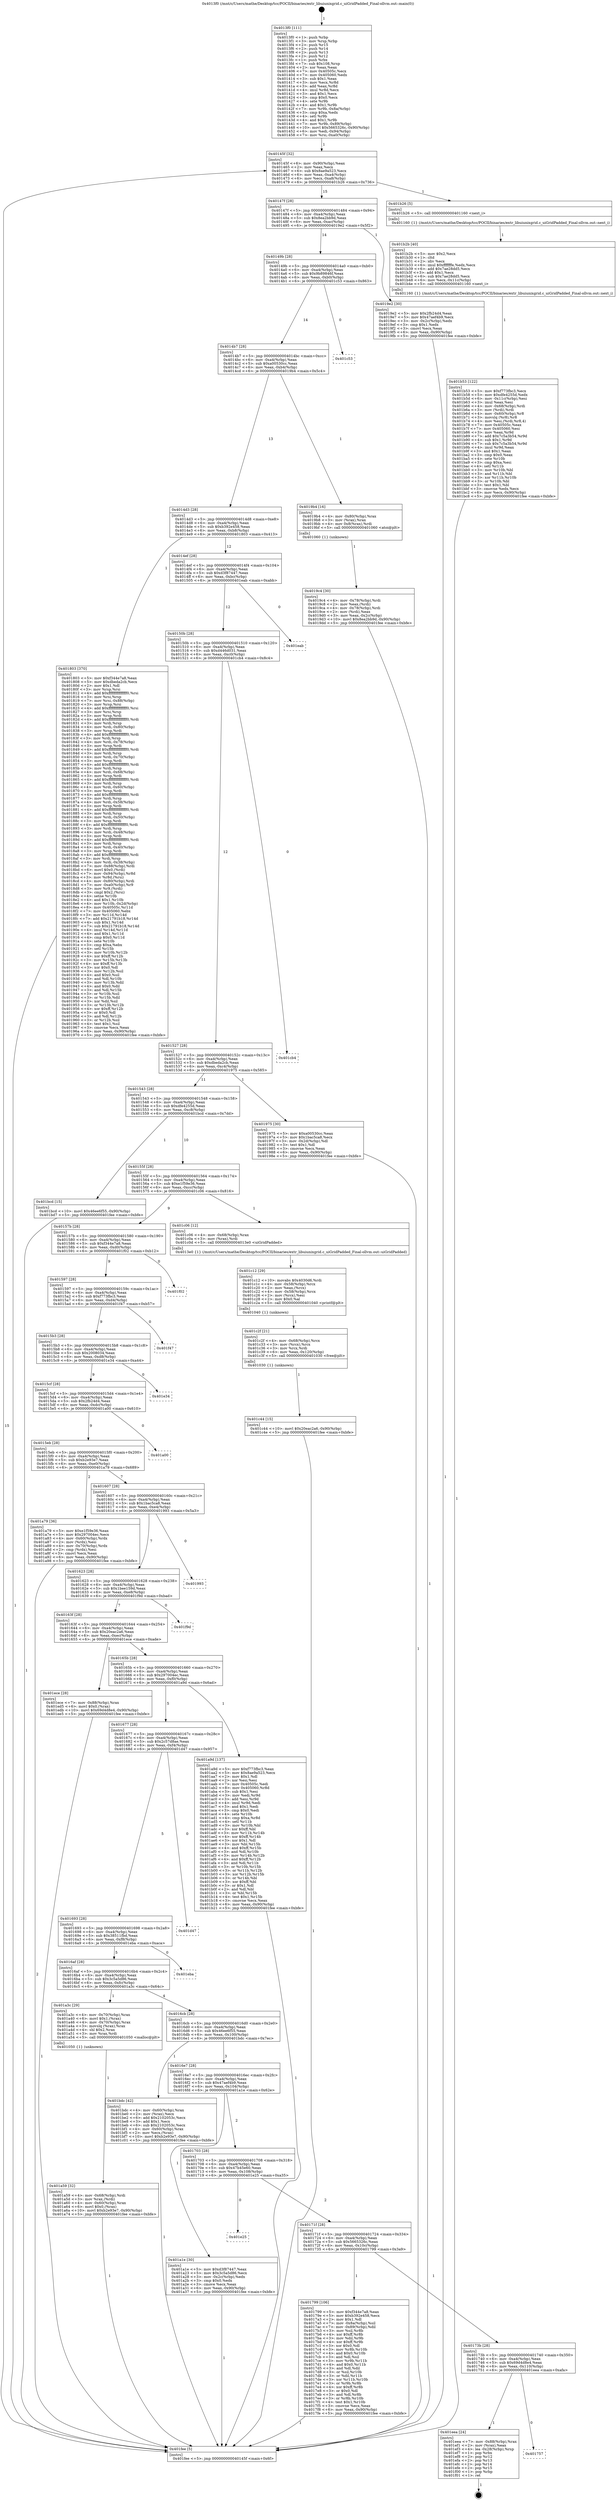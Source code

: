 digraph "0x4013f0" {
  label = "0x4013f0 (/mnt/c/Users/mathe/Desktop/tcc/POCII/binaries/extr_libuiunixgrid.c_uiGridPadded_Final-ollvm.out::main(0))"
  labelloc = "t"
  node[shape=record]

  Entry [label="",width=0.3,height=0.3,shape=circle,fillcolor=black,style=filled]
  "0x40145f" [label="{
     0x40145f [32]\l
     | [instrs]\l
     &nbsp;&nbsp;0x40145f \<+6\>: mov -0x90(%rbp),%eax\l
     &nbsp;&nbsp;0x401465 \<+2\>: mov %eax,%ecx\l
     &nbsp;&nbsp;0x401467 \<+6\>: sub $0x8ae9a523,%ecx\l
     &nbsp;&nbsp;0x40146d \<+6\>: mov %eax,-0xa4(%rbp)\l
     &nbsp;&nbsp;0x401473 \<+6\>: mov %ecx,-0xa8(%rbp)\l
     &nbsp;&nbsp;0x401479 \<+6\>: je 0000000000401b26 \<main+0x736\>\l
  }"]
  "0x401b26" [label="{
     0x401b26 [5]\l
     | [instrs]\l
     &nbsp;&nbsp;0x401b26 \<+5\>: call 0000000000401160 \<next_i\>\l
     | [calls]\l
     &nbsp;&nbsp;0x401160 \{1\} (/mnt/c/Users/mathe/Desktop/tcc/POCII/binaries/extr_libuiunixgrid.c_uiGridPadded_Final-ollvm.out::next_i)\l
  }"]
  "0x40147f" [label="{
     0x40147f [28]\l
     | [instrs]\l
     &nbsp;&nbsp;0x40147f \<+5\>: jmp 0000000000401484 \<main+0x94\>\l
     &nbsp;&nbsp;0x401484 \<+6\>: mov -0xa4(%rbp),%eax\l
     &nbsp;&nbsp;0x40148a \<+5\>: sub $0x8ea2bb9d,%eax\l
     &nbsp;&nbsp;0x40148f \<+6\>: mov %eax,-0xac(%rbp)\l
     &nbsp;&nbsp;0x401495 \<+6\>: je 00000000004019e2 \<main+0x5f2\>\l
  }"]
  Exit [label="",width=0.3,height=0.3,shape=circle,fillcolor=black,style=filled,peripheries=2]
  "0x4019e2" [label="{
     0x4019e2 [30]\l
     | [instrs]\l
     &nbsp;&nbsp;0x4019e2 \<+5\>: mov $0x2fb24d4,%eax\l
     &nbsp;&nbsp;0x4019e7 \<+5\>: mov $0x47aef4b9,%ecx\l
     &nbsp;&nbsp;0x4019ec \<+3\>: mov -0x2c(%rbp),%edx\l
     &nbsp;&nbsp;0x4019ef \<+3\>: cmp $0x1,%edx\l
     &nbsp;&nbsp;0x4019f2 \<+3\>: cmovl %ecx,%eax\l
     &nbsp;&nbsp;0x4019f5 \<+6\>: mov %eax,-0x90(%rbp)\l
     &nbsp;&nbsp;0x4019fb \<+5\>: jmp 0000000000401fee \<main+0xbfe\>\l
  }"]
  "0x40149b" [label="{
     0x40149b [28]\l
     | [instrs]\l
     &nbsp;&nbsp;0x40149b \<+5\>: jmp 00000000004014a0 \<main+0xb0\>\l
     &nbsp;&nbsp;0x4014a0 \<+6\>: mov -0xa4(%rbp),%eax\l
     &nbsp;&nbsp;0x4014a6 \<+5\>: sub $0x9b89846f,%eax\l
     &nbsp;&nbsp;0x4014ab \<+6\>: mov %eax,-0xb0(%rbp)\l
     &nbsp;&nbsp;0x4014b1 \<+6\>: je 0000000000401c53 \<main+0x863\>\l
  }"]
  "0x401757" [label="{
     0x401757\l
  }", style=dashed]
  "0x401c53" [label="{
     0x401c53\l
  }", style=dashed]
  "0x4014b7" [label="{
     0x4014b7 [28]\l
     | [instrs]\l
     &nbsp;&nbsp;0x4014b7 \<+5\>: jmp 00000000004014bc \<main+0xcc\>\l
     &nbsp;&nbsp;0x4014bc \<+6\>: mov -0xa4(%rbp),%eax\l
     &nbsp;&nbsp;0x4014c2 \<+5\>: sub $0xa00530cc,%eax\l
     &nbsp;&nbsp;0x4014c7 \<+6\>: mov %eax,-0xb4(%rbp)\l
     &nbsp;&nbsp;0x4014cd \<+6\>: je 00000000004019b4 \<main+0x5c4\>\l
  }"]
  "0x401eea" [label="{
     0x401eea [24]\l
     | [instrs]\l
     &nbsp;&nbsp;0x401eea \<+7\>: mov -0x88(%rbp),%rax\l
     &nbsp;&nbsp;0x401ef1 \<+2\>: mov (%rax),%eax\l
     &nbsp;&nbsp;0x401ef3 \<+4\>: lea -0x28(%rbp),%rsp\l
     &nbsp;&nbsp;0x401ef7 \<+1\>: pop %rbx\l
     &nbsp;&nbsp;0x401ef8 \<+2\>: pop %r12\l
     &nbsp;&nbsp;0x401efa \<+2\>: pop %r13\l
     &nbsp;&nbsp;0x401efc \<+2\>: pop %r14\l
     &nbsp;&nbsp;0x401efe \<+2\>: pop %r15\l
     &nbsp;&nbsp;0x401f00 \<+1\>: pop %rbp\l
     &nbsp;&nbsp;0x401f01 \<+1\>: ret\l
  }"]
  "0x4019b4" [label="{
     0x4019b4 [16]\l
     | [instrs]\l
     &nbsp;&nbsp;0x4019b4 \<+4\>: mov -0x80(%rbp),%rax\l
     &nbsp;&nbsp;0x4019b8 \<+3\>: mov (%rax),%rax\l
     &nbsp;&nbsp;0x4019bb \<+4\>: mov 0x8(%rax),%rdi\l
     &nbsp;&nbsp;0x4019bf \<+5\>: call 0000000000401060 \<atoi@plt\>\l
     | [calls]\l
     &nbsp;&nbsp;0x401060 \{1\} (unknown)\l
  }"]
  "0x4014d3" [label="{
     0x4014d3 [28]\l
     | [instrs]\l
     &nbsp;&nbsp;0x4014d3 \<+5\>: jmp 00000000004014d8 \<main+0xe8\>\l
     &nbsp;&nbsp;0x4014d8 \<+6\>: mov -0xa4(%rbp),%eax\l
     &nbsp;&nbsp;0x4014de \<+5\>: sub $0xb392e458,%eax\l
     &nbsp;&nbsp;0x4014e3 \<+6\>: mov %eax,-0xb8(%rbp)\l
     &nbsp;&nbsp;0x4014e9 \<+6\>: je 0000000000401803 \<main+0x413\>\l
  }"]
  "0x401c44" [label="{
     0x401c44 [15]\l
     | [instrs]\l
     &nbsp;&nbsp;0x401c44 \<+10\>: movl $0x20eac2a6,-0x90(%rbp)\l
     &nbsp;&nbsp;0x401c4e \<+5\>: jmp 0000000000401fee \<main+0xbfe\>\l
  }"]
  "0x401803" [label="{
     0x401803 [370]\l
     | [instrs]\l
     &nbsp;&nbsp;0x401803 \<+5\>: mov $0xf344e7a8,%eax\l
     &nbsp;&nbsp;0x401808 \<+5\>: mov $0xdbeda2cb,%ecx\l
     &nbsp;&nbsp;0x40180d \<+2\>: mov $0x1,%dl\l
     &nbsp;&nbsp;0x40180f \<+3\>: mov %rsp,%rsi\l
     &nbsp;&nbsp;0x401812 \<+4\>: add $0xfffffffffffffff0,%rsi\l
     &nbsp;&nbsp;0x401816 \<+3\>: mov %rsi,%rsp\l
     &nbsp;&nbsp;0x401819 \<+7\>: mov %rsi,-0x88(%rbp)\l
     &nbsp;&nbsp;0x401820 \<+3\>: mov %rsp,%rsi\l
     &nbsp;&nbsp;0x401823 \<+4\>: add $0xfffffffffffffff0,%rsi\l
     &nbsp;&nbsp;0x401827 \<+3\>: mov %rsi,%rsp\l
     &nbsp;&nbsp;0x40182a \<+3\>: mov %rsp,%rdi\l
     &nbsp;&nbsp;0x40182d \<+4\>: add $0xfffffffffffffff0,%rdi\l
     &nbsp;&nbsp;0x401831 \<+3\>: mov %rdi,%rsp\l
     &nbsp;&nbsp;0x401834 \<+4\>: mov %rdi,-0x80(%rbp)\l
     &nbsp;&nbsp;0x401838 \<+3\>: mov %rsp,%rdi\l
     &nbsp;&nbsp;0x40183b \<+4\>: add $0xfffffffffffffff0,%rdi\l
     &nbsp;&nbsp;0x40183f \<+3\>: mov %rdi,%rsp\l
     &nbsp;&nbsp;0x401842 \<+4\>: mov %rdi,-0x78(%rbp)\l
     &nbsp;&nbsp;0x401846 \<+3\>: mov %rsp,%rdi\l
     &nbsp;&nbsp;0x401849 \<+4\>: add $0xfffffffffffffff0,%rdi\l
     &nbsp;&nbsp;0x40184d \<+3\>: mov %rdi,%rsp\l
     &nbsp;&nbsp;0x401850 \<+4\>: mov %rdi,-0x70(%rbp)\l
     &nbsp;&nbsp;0x401854 \<+3\>: mov %rsp,%rdi\l
     &nbsp;&nbsp;0x401857 \<+4\>: add $0xfffffffffffffff0,%rdi\l
     &nbsp;&nbsp;0x40185b \<+3\>: mov %rdi,%rsp\l
     &nbsp;&nbsp;0x40185e \<+4\>: mov %rdi,-0x68(%rbp)\l
     &nbsp;&nbsp;0x401862 \<+3\>: mov %rsp,%rdi\l
     &nbsp;&nbsp;0x401865 \<+4\>: add $0xfffffffffffffff0,%rdi\l
     &nbsp;&nbsp;0x401869 \<+3\>: mov %rdi,%rsp\l
     &nbsp;&nbsp;0x40186c \<+4\>: mov %rdi,-0x60(%rbp)\l
     &nbsp;&nbsp;0x401870 \<+3\>: mov %rsp,%rdi\l
     &nbsp;&nbsp;0x401873 \<+4\>: add $0xfffffffffffffff0,%rdi\l
     &nbsp;&nbsp;0x401877 \<+3\>: mov %rdi,%rsp\l
     &nbsp;&nbsp;0x40187a \<+4\>: mov %rdi,-0x58(%rbp)\l
     &nbsp;&nbsp;0x40187e \<+3\>: mov %rsp,%rdi\l
     &nbsp;&nbsp;0x401881 \<+4\>: add $0xfffffffffffffff0,%rdi\l
     &nbsp;&nbsp;0x401885 \<+3\>: mov %rdi,%rsp\l
     &nbsp;&nbsp;0x401888 \<+4\>: mov %rdi,-0x50(%rbp)\l
     &nbsp;&nbsp;0x40188c \<+3\>: mov %rsp,%rdi\l
     &nbsp;&nbsp;0x40188f \<+4\>: add $0xfffffffffffffff0,%rdi\l
     &nbsp;&nbsp;0x401893 \<+3\>: mov %rdi,%rsp\l
     &nbsp;&nbsp;0x401896 \<+4\>: mov %rdi,-0x48(%rbp)\l
     &nbsp;&nbsp;0x40189a \<+3\>: mov %rsp,%rdi\l
     &nbsp;&nbsp;0x40189d \<+4\>: add $0xfffffffffffffff0,%rdi\l
     &nbsp;&nbsp;0x4018a1 \<+3\>: mov %rdi,%rsp\l
     &nbsp;&nbsp;0x4018a4 \<+4\>: mov %rdi,-0x40(%rbp)\l
     &nbsp;&nbsp;0x4018a8 \<+3\>: mov %rsp,%rdi\l
     &nbsp;&nbsp;0x4018ab \<+4\>: add $0xfffffffffffffff0,%rdi\l
     &nbsp;&nbsp;0x4018af \<+3\>: mov %rdi,%rsp\l
     &nbsp;&nbsp;0x4018b2 \<+4\>: mov %rdi,-0x38(%rbp)\l
     &nbsp;&nbsp;0x4018b6 \<+7\>: mov -0x88(%rbp),%rdi\l
     &nbsp;&nbsp;0x4018bd \<+6\>: movl $0x0,(%rdi)\l
     &nbsp;&nbsp;0x4018c3 \<+7\>: mov -0x94(%rbp),%r8d\l
     &nbsp;&nbsp;0x4018ca \<+3\>: mov %r8d,(%rsi)\l
     &nbsp;&nbsp;0x4018cd \<+4\>: mov -0x80(%rbp),%rdi\l
     &nbsp;&nbsp;0x4018d1 \<+7\>: mov -0xa0(%rbp),%r9\l
     &nbsp;&nbsp;0x4018d8 \<+3\>: mov %r9,(%rdi)\l
     &nbsp;&nbsp;0x4018db \<+3\>: cmpl $0x2,(%rsi)\l
     &nbsp;&nbsp;0x4018de \<+4\>: setne %r10b\l
     &nbsp;&nbsp;0x4018e2 \<+4\>: and $0x1,%r10b\l
     &nbsp;&nbsp;0x4018e6 \<+4\>: mov %r10b,-0x2d(%rbp)\l
     &nbsp;&nbsp;0x4018ea \<+8\>: mov 0x40505c,%r11d\l
     &nbsp;&nbsp;0x4018f2 \<+7\>: mov 0x405060,%ebx\l
     &nbsp;&nbsp;0x4018f9 \<+3\>: mov %r11d,%r14d\l
     &nbsp;&nbsp;0x4018fc \<+7\>: add $0x21791b18,%r14d\l
     &nbsp;&nbsp;0x401903 \<+4\>: sub $0x1,%r14d\l
     &nbsp;&nbsp;0x401907 \<+7\>: sub $0x21791b18,%r14d\l
     &nbsp;&nbsp;0x40190e \<+4\>: imul %r14d,%r11d\l
     &nbsp;&nbsp;0x401912 \<+4\>: and $0x1,%r11d\l
     &nbsp;&nbsp;0x401916 \<+4\>: cmp $0x0,%r11d\l
     &nbsp;&nbsp;0x40191a \<+4\>: sete %r10b\l
     &nbsp;&nbsp;0x40191e \<+3\>: cmp $0xa,%ebx\l
     &nbsp;&nbsp;0x401921 \<+4\>: setl %r15b\l
     &nbsp;&nbsp;0x401925 \<+3\>: mov %r10b,%r12b\l
     &nbsp;&nbsp;0x401928 \<+4\>: xor $0xff,%r12b\l
     &nbsp;&nbsp;0x40192c \<+3\>: mov %r15b,%r13b\l
     &nbsp;&nbsp;0x40192f \<+4\>: xor $0xff,%r13b\l
     &nbsp;&nbsp;0x401933 \<+3\>: xor $0x0,%dl\l
     &nbsp;&nbsp;0x401936 \<+3\>: mov %r12b,%sil\l
     &nbsp;&nbsp;0x401939 \<+4\>: and $0x0,%sil\l
     &nbsp;&nbsp;0x40193d \<+3\>: and %dl,%r10b\l
     &nbsp;&nbsp;0x401940 \<+3\>: mov %r13b,%dil\l
     &nbsp;&nbsp;0x401943 \<+4\>: and $0x0,%dil\l
     &nbsp;&nbsp;0x401947 \<+3\>: and %dl,%r15b\l
     &nbsp;&nbsp;0x40194a \<+3\>: or %r10b,%sil\l
     &nbsp;&nbsp;0x40194d \<+3\>: or %r15b,%dil\l
     &nbsp;&nbsp;0x401950 \<+3\>: xor %dil,%sil\l
     &nbsp;&nbsp;0x401953 \<+3\>: or %r13b,%r12b\l
     &nbsp;&nbsp;0x401956 \<+4\>: xor $0xff,%r12b\l
     &nbsp;&nbsp;0x40195a \<+3\>: or $0x0,%dl\l
     &nbsp;&nbsp;0x40195d \<+3\>: and %dl,%r12b\l
     &nbsp;&nbsp;0x401960 \<+3\>: or %r12b,%sil\l
     &nbsp;&nbsp;0x401963 \<+4\>: test $0x1,%sil\l
     &nbsp;&nbsp;0x401967 \<+3\>: cmovne %ecx,%eax\l
     &nbsp;&nbsp;0x40196a \<+6\>: mov %eax,-0x90(%rbp)\l
     &nbsp;&nbsp;0x401970 \<+5\>: jmp 0000000000401fee \<main+0xbfe\>\l
  }"]
  "0x4014ef" [label="{
     0x4014ef [28]\l
     | [instrs]\l
     &nbsp;&nbsp;0x4014ef \<+5\>: jmp 00000000004014f4 \<main+0x104\>\l
     &nbsp;&nbsp;0x4014f4 \<+6\>: mov -0xa4(%rbp),%eax\l
     &nbsp;&nbsp;0x4014fa \<+5\>: sub $0xd3f87447,%eax\l
     &nbsp;&nbsp;0x4014ff \<+6\>: mov %eax,-0xbc(%rbp)\l
     &nbsp;&nbsp;0x401505 \<+6\>: je 0000000000401eab \<main+0xabb\>\l
  }"]
  "0x401c2f" [label="{
     0x401c2f [21]\l
     | [instrs]\l
     &nbsp;&nbsp;0x401c2f \<+4\>: mov -0x68(%rbp),%rcx\l
     &nbsp;&nbsp;0x401c33 \<+3\>: mov (%rcx),%rcx\l
     &nbsp;&nbsp;0x401c36 \<+3\>: mov %rcx,%rdi\l
     &nbsp;&nbsp;0x401c39 \<+6\>: mov %eax,-0x120(%rbp)\l
     &nbsp;&nbsp;0x401c3f \<+5\>: call 0000000000401030 \<free@plt\>\l
     | [calls]\l
     &nbsp;&nbsp;0x401030 \{1\} (unknown)\l
  }"]
  "0x401eab" [label="{
     0x401eab\l
  }", style=dashed]
  "0x40150b" [label="{
     0x40150b [28]\l
     | [instrs]\l
     &nbsp;&nbsp;0x40150b \<+5\>: jmp 0000000000401510 \<main+0x120\>\l
     &nbsp;&nbsp;0x401510 \<+6\>: mov -0xa4(%rbp),%eax\l
     &nbsp;&nbsp;0x401516 \<+5\>: sub $0xd446d031,%eax\l
     &nbsp;&nbsp;0x40151b \<+6\>: mov %eax,-0xc0(%rbp)\l
     &nbsp;&nbsp;0x401521 \<+6\>: je 0000000000401cb4 \<main+0x8c4\>\l
  }"]
  "0x401c12" [label="{
     0x401c12 [29]\l
     | [instrs]\l
     &nbsp;&nbsp;0x401c12 \<+10\>: movabs $0x4030d6,%rdi\l
     &nbsp;&nbsp;0x401c1c \<+4\>: mov -0x58(%rbp),%rcx\l
     &nbsp;&nbsp;0x401c20 \<+2\>: mov %eax,(%rcx)\l
     &nbsp;&nbsp;0x401c22 \<+4\>: mov -0x58(%rbp),%rcx\l
     &nbsp;&nbsp;0x401c26 \<+2\>: mov (%rcx),%esi\l
     &nbsp;&nbsp;0x401c28 \<+2\>: mov $0x0,%al\l
     &nbsp;&nbsp;0x401c2a \<+5\>: call 0000000000401040 \<printf@plt\>\l
     | [calls]\l
     &nbsp;&nbsp;0x401040 \{1\} (unknown)\l
  }"]
  "0x401cb4" [label="{
     0x401cb4\l
  }", style=dashed]
  "0x401527" [label="{
     0x401527 [28]\l
     | [instrs]\l
     &nbsp;&nbsp;0x401527 \<+5\>: jmp 000000000040152c \<main+0x13c\>\l
     &nbsp;&nbsp;0x40152c \<+6\>: mov -0xa4(%rbp),%eax\l
     &nbsp;&nbsp;0x401532 \<+5\>: sub $0xdbeda2cb,%eax\l
     &nbsp;&nbsp;0x401537 \<+6\>: mov %eax,-0xc4(%rbp)\l
     &nbsp;&nbsp;0x40153d \<+6\>: je 0000000000401975 \<main+0x585\>\l
  }"]
  "0x401b53" [label="{
     0x401b53 [122]\l
     | [instrs]\l
     &nbsp;&nbsp;0x401b53 \<+5\>: mov $0xf773fbc3,%ecx\l
     &nbsp;&nbsp;0x401b58 \<+5\>: mov $0xdfe4255d,%edx\l
     &nbsp;&nbsp;0x401b5d \<+6\>: mov -0x11c(%rbp),%esi\l
     &nbsp;&nbsp;0x401b63 \<+3\>: imul %eax,%esi\l
     &nbsp;&nbsp;0x401b66 \<+4\>: mov -0x68(%rbp),%rdi\l
     &nbsp;&nbsp;0x401b6a \<+3\>: mov (%rdi),%rdi\l
     &nbsp;&nbsp;0x401b6d \<+4\>: mov -0x60(%rbp),%r8\l
     &nbsp;&nbsp;0x401b71 \<+3\>: movslq (%r8),%r8\l
     &nbsp;&nbsp;0x401b74 \<+4\>: mov %esi,(%rdi,%r8,4)\l
     &nbsp;&nbsp;0x401b78 \<+7\>: mov 0x40505c,%eax\l
     &nbsp;&nbsp;0x401b7f \<+7\>: mov 0x405060,%esi\l
     &nbsp;&nbsp;0x401b86 \<+3\>: mov %eax,%r9d\l
     &nbsp;&nbsp;0x401b89 \<+7\>: add $0x7c5a3b54,%r9d\l
     &nbsp;&nbsp;0x401b90 \<+4\>: sub $0x1,%r9d\l
     &nbsp;&nbsp;0x401b94 \<+7\>: sub $0x7c5a3b54,%r9d\l
     &nbsp;&nbsp;0x401b9b \<+4\>: imul %r9d,%eax\l
     &nbsp;&nbsp;0x401b9f \<+3\>: and $0x1,%eax\l
     &nbsp;&nbsp;0x401ba2 \<+3\>: cmp $0x0,%eax\l
     &nbsp;&nbsp;0x401ba5 \<+4\>: sete %r10b\l
     &nbsp;&nbsp;0x401ba9 \<+3\>: cmp $0xa,%esi\l
     &nbsp;&nbsp;0x401bac \<+4\>: setl %r11b\l
     &nbsp;&nbsp;0x401bb0 \<+3\>: mov %r10b,%bl\l
     &nbsp;&nbsp;0x401bb3 \<+3\>: and %r11b,%bl\l
     &nbsp;&nbsp;0x401bb6 \<+3\>: xor %r11b,%r10b\l
     &nbsp;&nbsp;0x401bb9 \<+3\>: or %r10b,%bl\l
     &nbsp;&nbsp;0x401bbc \<+3\>: test $0x1,%bl\l
     &nbsp;&nbsp;0x401bbf \<+3\>: cmovne %edx,%ecx\l
     &nbsp;&nbsp;0x401bc2 \<+6\>: mov %ecx,-0x90(%rbp)\l
     &nbsp;&nbsp;0x401bc8 \<+5\>: jmp 0000000000401fee \<main+0xbfe\>\l
  }"]
  "0x401975" [label="{
     0x401975 [30]\l
     | [instrs]\l
     &nbsp;&nbsp;0x401975 \<+5\>: mov $0xa00530cc,%eax\l
     &nbsp;&nbsp;0x40197a \<+5\>: mov $0x1bac5ca8,%ecx\l
     &nbsp;&nbsp;0x40197f \<+3\>: mov -0x2d(%rbp),%dl\l
     &nbsp;&nbsp;0x401982 \<+3\>: test $0x1,%dl\l
     &nbsp;&nbsp;0x401985 \<+3\>: cmovne %ecx,%eax\l
     &nbsp;&nbsp;0x401988 \<+6\>: mov %eax,-0x90(%rbp)\l
     &nbsp;&nbsp;0x40198e \<+5\>: jmp 0000000000401fee \<main+0xbfe\>\l
  }"]
  "0x401543" [label="{
     0x401543 [28]\l
     | [instrs]\l
     &nbsp;&nbsp;0x401543 \<+5\>: jmp 0000000000401548 \<main+0x158\>\l
     &nbsp;&nbsp;0x401548 \<+6\>: mov -0xa4(%rbp),%eax\l
     &nbsp;&nbsp;0x40154e \<+5\>: sub $0xdfe4255d,%eax\l
     &nbsp;&nbsp;0x401553 \<+6\>: mov %eax,-0xc8(%rbp)\l
     &nbsp;&nbsp;0x401559 \<+6\>: je 0000000000401bcd \<main+0x7dd\>\l
  }"]
  "0x401b2b" [label="{
     0x401b2b [40]\l
     | [instrs]\l
     &nbsp;&nbsp;0x401b2b \<+5\>: mov $0x2,%ecx\l
     &nbsp;&nbsp;0x401b30 \<+1\>: cltd\l
     &nbsp;&nbsp;0x401b31 \<+2\>: idiv %ecx\l
     &nbsp;&nbsp;0x401b33 \<+6\>: imul $0xfffffffe,%edx,%ecx\l
     &nbsp;&nbsp;0x401b39 \<+6\>: add $0x7ae28dd5,%ecx\l
     &nbsp;&nbsp;0x401b3f \<+3\>: add $0x1,%ecx\l
     &nbsp;&nbsp;0x401b42 \<+6\>: sub $0x7ae28dd5,%ecx\l
     &nbsp;&nbsp;0x401b48 \<+6\>: mov %ecx,-0x11c(%rbp)\l
     &nbsp;&nbsp;0x401b4e \<+5\>: call 0000000000401160 \<next_i\>\l
     | [calls]\l
     &nbsp;&nbsp;0x401160 \{1\} (/mnt/c/Users/mathe/Desktop/tcc/POCII/binaries/extr_libuiunixgrid.c_uiGridPadded_Final-ollvm.out::next_i)\l
  }"]
  "0x401bcd" [label="{
     0x401bcd [15]\l
     | [instrs]\l
     &nbsp;&nbsp;0x401bcd \<+10\>: movl $0x46ee6f55,-0x90(%rbp)\l
     &nbsp;&nbsp;0x401bd7 \<+5\>: jmp 0000000000401fee \<main+0xbfe\>\l
  }"]
  "0x40155f" [label="{
     0x40155f [28]\l
     | [instrs]\l
     &nbsp;&nbsp;0x40155f \<+5\>: jmp 0000000000401564 \<main+0x174\>\l
     &nbsp;&nbsp;0x401564 \<+6\>: mov -0xa4(%rbp),%eax\l
     &nbsp;&nbsp;0x40156a \<+5\>: sub $0xe1f59e36,%eax\l
     &nbsp;&nbsp;0x40156f \<+6\>: mov %eax,-0xcc(%rbp)\l
     &nbsp;&nbsp;0x401575 \<+6\>: je 0000000000401c06 \<main+0x816\>\l
  }"]
  "0x401a59" [label="{
     0x401a59 [32]\l
     | [instrs]\l
     &nbsp;&nbsp;0x401a59 \<+4\>: mov -0x68(%rbp),%rdi\l
     &nbsp;&nbsp;0x401a5d \<+3\>: mov %rax,(%rdi)\l
     &nbsp;&nbsp;0x401a60 \<+4\>: mov -0x60(%rbp),%rax\l
     &nbsp;&nbsp;0x401a64 \<+6\>: movl $0x0,(%rax)\l
     &nbsp;&nbsp;0x401a6a \<+10\>: movl $0xb2e93e7,-0x90(%rbp)\l
     &nbsp;&nbsp;0x401a74 \<+5\>: jmp 0000000000401fee \<main+0xbfe\>\l
  }"]
  "0x401c06" [label="{
     0x401c06 [12]\l
     | [instrs]\l
     &nbsp;&nbsp;0x401c06 \<+4\>: mov -0x68(%rbp),%rax\l
     &nbsp;&nbsp;0x401c0a \<+3\>: mov (%rax),%rdi\l
     &nbsp;&nbsp;0x401c0d \<+5\>: call 00000000004013e0 \<uiGridPadded\>\l
     | [calls]\l
     &nbsp;&nbsp;0x4013e0 \{1\} (/mnt/c/Users/mathe/Desktop/tcc/POCII/binaries/extr_libuiunixgrid.c_uiGridPadded_Final-ollvm.out::uiGridPadded)\l
  }"]
  "0x40157b" [label="{
     0x40157b [28]\l
     | [instrs]\l
     &nbsp;&nbsp;0x40157b \<+5\>: jmp 0000000000401580 \<main+0x190\>\l
     &nbsp;&nbsp;0x401580 \<+6\>: mov -0xa4(%rbp),%eax\l
     &nbsp;&nbsp;0x401586 \<+5\>: sub $0xf344e7a8,%eax\l
     &nbsp;&nbsp;0x40158b \<+6\>: mov %eax,-0xd0(%rbp)\l
     &nbsp;&nbsp;0x401591 \<+6\>: je 0000000000401f02 \<main+0xb12\>\l
  }"]
  "0x4019c4" [label="{
     0x4019c4 [30]\l
     | [instrs]\l
     &nbsp;&nbsp;0x4019c4 \<+4\>: mov -0x78(%rbp),%rdi\l
     &nbsp;&nbsp;0x4019c8 \<+2\>: mov %eax,(%rdi)\l
     &nbsp;&nbsp;0x4019ca \<+4\>: mov -0x78(%rbp),%rdi\l
     &nbsp;&nbsp;0x4019ce \<+2\>: mov (%rdi),%eax\l
     &nbsp;&nbsp;0x4019d0 \<+3\>: mov %eax,-0x2c(%rbp)\l
     &nbsp;&nbsp;0x4019d3 \<+10\>: movl $0x8ea2bb9d,-0x90(%rbp)\l
     &nbsp;&nbsp;0x4019dd \<+5\>: jmp 0000000000401fee \<main+0xbfe\>\l
  }"]
  "0x401f02" [label="{
     0x401f02\l
  }", style=dashed]
  "0x401597" [label="{
     0x401597 [28]\l
     | [instrs]\l
     &nbsp;&nbsp;0x401597 \<+5\>: jmp 000000000040159c \<main+0x1ac\>\l
     &nbsp;&nbsp;0x40159c \<+6\>: mov -0xa4(%rbp),%eax\l
     &nbsp;&nbsp;0x4015a2 \<+5\>: sub $0xf773fbc3,%eax\l
     &nbsp;&nbsp;0x4015a7 \<+6\>: mov %eax,-0xd4(%rbp)\l
     &nbsp;&nbsp;0x4015ad \<+6\>: je 0000000000401f47 \<main+0xb57\>\l
  }"]
  "0x4013f0" [label="{
     0x4013f0 [111]\l
     | [instrs]\l
     &nbsp;&nbsp;0x4013f0 \<+1\>: push %rbp\l
     &nbsp;&nbsp;0x4013f1 \<+3\>: mov %rsp,%rbp\l
     &nbsp;&nbsp;0x4013f4 \<+2\>: push %r15\l
     &nbsp;&nbsp;0x4013f6 \<+2\>: push %r14\l
     &nbsp;&nbsp;0x4013f8 \<+2\>: push %r13\l
     &nbsp;&nbsp;0x4013fa \<+2\>: push %r12\l
     &nbsp;&nbsp;0x4013fc \<+1\>: push %rbx\l
     &nbsp;&nbsp;0x4013fd \<+7\>: sub $0x108,%rsp\l
     &nbsp;&nbsp;0x401404 \<+2\>: xor %eax,%eax\l
     &nbsp;&nbsp;0x401406 \<+7\>: mov 0x40505c,%ecx\l
     &nbsp;&nbsp;0x40140d \<+7\>: mov 0x405060,%edx\l
     &nbsp;&nbsp;0x401414 \<+3\>: sub $0x1,%eax\l
     &nbsp;&nbsp;0x401417 \<+3\>: mov %ecx,%r8d\l
     &nbsp;&nbsp;0x40141a \<+3\>: add %eax,%r8d\l
     &nbsp;&nbsp;0x40141d \<+4\>: imul %r8d,%ecx\l
     &nbsp;&nbsp;0x401421 \<+3\>: and $0x1,%ecx\l
     &nbsp;&nbsp;0x401424 \<+3\>: cmp $0x0,%ecx\l
     &nbsp;&nbsp;0x401427 \<+4\>: sete %r9b\l
     &nbsp;&nbsp;0x40142b \<+4\>: and $0x1,%r9b\l
     &nbsp;&nbsp;0x40142f \<+7\>: mov %r9b,-0x8a(%rbp)\l
     &nbsp;&nbsp;0x401436 \<+3\>: cmp $0xa,%edx\l
     &nbsp;&nbsp;0x401439 \<+4\>: setl %r9b\l
     &nbsp;&nbsp;0x40143d \<+4\>: and $0x1,%r9b\l
     &nbsp;&nbsp;0x401441 \<+7\>: mov %r9b,-0x89(%rbp)\l
     &nbsp;&nbsp;0x401448 \<+10\>: movl $0x5665326c,-0x90(%rbp)\l
     &nbsp;&nbsp;0x401452 \<+6\>: mov %edi,-0x94(%rbp)\l
     &nbsp;&nbsp;0x401458 \<+7\>: mov %rsi,-0xa0(%rbp)\l
  }"]
  "0x401f47" [label="{
     0x401f47\l
  }", style=dashed]
  "0x4015b3" [label="{
     0x4015b3 [28]\l
     | [instrs]\l
     &nbsp;&nbsp;0x4015b3 \<+5\>: jmp 00000000004015b8 \<main+0x1c8\>\l
     &nbsp;&nbsp;0x4015b8 \<+6\>: mov -0xa4(%rbp),%eax\l
     &nbsp;&nbsp;0x4015be \<+5\>: sub $0x2008034,%eax\l
     &nbsp;&nbsp;0x4015c3 \<+6\>: mov %eax,-0xd8(%rbp)\l
     &nbsp;&nbsp;0x4015c9 \<+6\>: je 0000000000401e34 \<main+0xa44\>\l
  }"]
  "0x401fee" [label="{
     0x401fee [5]\l
     | [instrs]\l
     &nbsp;&nbsp;0x401fee \<+5\>: jmp 000000000040145f \<main+0x6f\>\l
  }"]
  "0x401e34" [label="{
     0x401e34\l
  }", style=dashed]
  "0x4015cf" [label="{
     0x4015cf [28]\l
     | [instrs]\l
     &nbsp;&nbsp;0x4015cf \<+5\>: jmp 00000000004015d4 \<main+0x1e4\>\l
     &nbsp;&nbsp;0x4015d4 \<+6\>: mov -0xa4(%rbp),%eax\l
     &nbsp;&nbsp;0x4015da \<+5\>: sub $0x2fb24d4,%eax\l
     &nbsp;&nbsp;0x4015df \<+6\>: mov %eax,-0xdc(%rbp)\l
     &nbsp;&nbsp;0x4015e5 \<+6\>: je 0000000000401a00 \<main+0x610\>\l
  }"]
  "0x40173b" [label="{
     0x40173b [28]\l
     | [instrs]\l
     &nbsp;&nbsp;0x40173b \<+5\>: jmp 0000000000401740 \<main+0x350\>\l
     &nbsp;&nbsp;0x401740 \<+6\>: mov -0xa4(%rbp),%eax\l
     &nbsp;&nbsp;0x401746 \<+5\>: sub $0x69d4d8e4,%eax\l
     &nbsp;&nbsp;0x40174b \<+6\>: mov %eax,-0x110(%rbp)\l
     &nbsp;&nbsp;0x401751 \<+6\>: je 0000000000401eea \<main+0xafa\>\l
  }"]
  "0x401a00" [label="{
     0x401a00\l
  }", style=dashed]
  "0x4015eb" [label="{
     0x4015eb [28]\l
     | [instrs]\l
     &nbsp;&nbsp;0x4015eb \<+5\>: jmp 00000000004015f0 \<main+0x200\>\l
     &nbsp;&nbsp;0x4015f0 \<+6\>: mov -0xa4(%rbp),%eax\l
     &nbsp;&nbsp;0x4015f6 \<+5\>: sub $0xb2e93e7,%eax\l
     &nbsp;&nbsp;0x4015fb \<+6\>: mov %eax,-0xe0(%rbp)\l
     &nbsp;&nbsp;0x401601 \<+6\>: je 0000000000401a79 \<main+0x689\>\l
  }"]
  "0x401799" [label="{
     0x401799 [106]\l
     | [instrs]\l
     &nbsp;&nbsp;0x401799 \<+5\>: mov $0xf344e7a8,%eax\l
     &nbsp;&nbsp;0x40179e \<+5\>: mov $0xb392e458,%ecx\l
     &nbsp;&nbsp;0x4017a3 \<+2\>: mov $0x1,%dl\l
     &nbsp;&nbsp;0x4017a5 \<+7\>: mov -0x8a(%rbp),%sil\l
     &nbsp;&nbsp;0x4017ac \<+7\>: mov -0x89(%rbp),%dil\l
     &nbsp;&nbsp;0x4017b3 \<+3\>: mov %sil,%r8b\l
     &nbsp;&nbsp;0x4017b6 \<+4\>: xor $0xff,%r8b\l
     &nbsp;&nbsp;0x4017ba \<+3\>: mov %dil,%r9b\l
     &nbsp;&nbsp;0x4017bd \<+4\>: xor $0xff,%r9b\l
     &nbsp;&nbsp;0x4017c1 \<+3\>: xor $0x0,%dl\l
     &nbsp;&nbsp;0x4017c4 \<+3\>: mov %r8b,%r10b\l
     &nbsp;&nbsp;0x4017c7 \<+4\>: and $0x0,%r10b\l
     &nbsp;&nbsp;0x4017cb \<+3\>: and %dl,%sil\l
     &nbsp;&nbsp;0x4017ce \<+3\>: mov %r9b,%r11b\l
     &nbsp;&nbsp;0x4017d1 \<+4\>: and $0x0,%r11b\l
     &nbsp;&nbsp;0x4017d5 \<+3\>: and %dl,%dil\l
     &nbsp;&nbsp;0x4017d8 \<+3\>: or %sil,%r10b\l
     &nbsp;&nbsp;0x4017db \<+3\>: or %dil,%r11b\l
     &nbsp;&nbsp;0x4017de \<+3\>: xor %r11b,%r10b\l
     &nbsp;&nbsp;0x4017e1 \<+3\>: or %r9b,%r8b\l
     &nbsp;&nbsp;0x4017e4 \<+4\>: xor $0xff,%r8b\l
     &nbsp;&nbsp;0x4017e8 \<+3\>: or $0x0,%dl\l
     &nbsp;&nbsp;0x4017eb \<+3\>: and %dl,%r8b\l
     &nbsp;&nbsp;0x4017ee \<+3\>: or %r8b,%r10b\l
     &nbsp;&nbsp;0x4017f1 \<+4\>: test $0x1,%r10b\l
     &nbsp;&nbsp;0x4017f5 \<+3\>: cmovne %ecx,%eax\l
     &nbsp;&nbsp;0x4017f8 \<+6\>: mov %eax,-0x90(%rbp)\l
     &nbsp;&nbsp;0x4017fe \<+5\>: jmp 0000000000401fee \<main+0xbfe\>\l
  }"]
  "0x401a79" [label="{
     0x401a79 [36]\l
     | [instrs]\l
     &nbsp;&nbsp;0x401a79 \<+5\>: mov $0xe1f59e36,%eax\l
     &nbsp;&nbsp;0x401a7e \<+5\>: mov $0x297004ec,%ecx\l
     &nbsp;&nbsp;0x401a83 \<+4\>: mov -0x60(%rbp),%rdx\l
     &nbsp;&nbsp;0x401a87 \<+2\>: mov (%rdx),%esi\l
     &nbsp;&nbsp;0x401a89 \<+4\>: mov -0x70(%rbp),%rdx\l
     &nbsp;&nbsp;0x401a8d \<+2\>: cmp (%rdx),%esi\l
     &nbsp;&nbsp;0x401a8f \<+3\>: cmovl %ecx,%eax\l
     &nbsp;&nbsp;0x401a92 \<+6\>: mov %eax,-0x90(%rbp)\l
     &nbsp;&nbsp;0x401a98 \<+5\>: jmp 0000000000401fee \<main+0xbfe\>\l
  }"]
  "0x401607" [label="{
     0x401607 [28]\l
     | [instrs]\l
     &nbsp;&nbsp;0x401607 \<+5\>: jmp 000000000040160c \<main+0x21c\>\l
     &nbsp;&nbsp;0x40160c \<+6\>: mov -0xa4(%rbp),%eax\l
     &nbsp;&nbsp;0x401612 \<+5\>: sub $0x1bac5ca8,%eax\l
     &nbsp;&nbsp;0x401617 \<+6\>: mov %eax,-0xe4(%rbp)\l
     &nbsp;&nbsp;0x40161d \<+6\>: je 0000000000401993 \<main+0x5a3\>\l
  }"]
  "0x40171f" [label="{
     0x40171f [28]\l
     | [instrs]\l
     &nbsp;&nbsp;0x40171f \<+5\>: jmp 0000000000401724 \<main+0x334\>\l
     &nbsp;&nbsp;0x401724 \<+6\>: mov -0xa4(%rbp),%eax\l
     &nbsp;&nbsp;0x40172a \<+5\>: sub $0x5665326c,%eax\l
     &nbsp;&nbsp;0x40172f \<+6\>: mov %eax,-0x10c(%rbp)\l
     &nbsp;&nbsp;0x401735 \<+6\>: je 0000000000401799 \<main+0x3a9\>\l
  }"]
  "0x401993" [label="{
     0x401993\l
  }", style=dashed]
  "0x401623" [label="{
     0x401623 [28]\l
     | [instrs]\l
     &nbsp;&nbsp;0x401623 \<+5\>: jmp 0000000000401628 \<main+0x238\>\l
     &nbsp;&nbsp;0x401628 \<+6\>: mov -0xa4(%rbp),%eax\l
     &nbsp;&nbsp;0x40162e \<+5\>: sub $0x1bee159d,%eax\l
     &nbsp;&nbsp;0x401633 \<+6\>: mov %eax,-0xe8(%rbp)\l
     &nbsp;&nbsp;0x401639 \<+6\>: je 0000000000401f9d \<main+0xbad\>\l
  }"]
  "0x401e25" [label="{
     0x401e25\l
  }", style=dashed]
  "0x401f9d" [label="{
     0x401f9d\l
  }", style=dashed]
  "0x40163f" [label="{
     0x40163f [28]\l
     | [instrs]\l
     &nbsp;&nbsp;0x40163f \<+5\>: jmp 0000000000401644 \<main+0x254\>\l
     &nbsp;&nbsp;0x401644 \<+6\>: mov -0xa4(%rbp),%eax\l
     &nbsp;&nbsp;0x40164a \<+5\>: sub $0x20eac2a6,%eax\l
     &nbsp;&nbsp;0x40164f \<+6\>: mov %eax,-0xec(%rbp)\l
     &nbsp;&nbsp;0x401655 \<+6\>: je 0000000000401ece \<main+0xade\>\l
  }"]
  "0x401703" [label="{
     0x401703 [28]\l
     | [instrs]\l
     &nbsp;&nbsp;0x401703 \<+5\>: jmp 0000000000401708 \<main+0x318\>\l
     &nbsp;&nbsp;0x401708 \<+6\>: mov -0xa4(%rbp),%eax\l
     &nbsp;&nbsp;0x40170e \<+5\>: sub $0x47b45e60,%eax\l
     &nbsp;&nbsp;0x401713 \<+6\>: mov %eax,-0x108(%rbp)\l
     &nbsp;&nbsp;0x401719 \<+6\>: je 0000000000401e25 \<main+0xa35\>\l
  }"]
  "0x401ece" [label="{
     0x401ece [28]\l
     | [instrs]\l
     &nbsp;&nbsp;0x401ece \<+7\>: mov -0x88(%rbp),%rax\l
     &nbsp;&nbsp;0x401ed5 \<+6\>: movl $0x0,(%rax)\l
     &nbsp;&nbsp;0x401edb \<+10\>: movl $0x69d4d8e4,-0x90(%rbp)\l
     &nbsp;&nbsp;0x401ee5 \<+5\>: jmp 0000000000401fee \<main+0xbfe\>\l
  }"]
  "0x40165b" [label="{
     0x40165b [28]\l
     | [instrs]\l
     &nbsp;&nbsp;0x40165b \<+5\>: jmp 0000000000401660 \<main+0x270\>\l
     &nbsp;&nbsp;0x401660 \<+6\>: mov -0xa4(%rbp),%eax\l
     &nbsp;&nbsp;0x401666 \<+5\>: sub $0x297004ec,%eax\l
     &nbsp;&nbsp;0x40166b \<+6\>: mov %eax,-0xf0(%rbp)\l
     &nbsp;&nbsp;0x401671 \<+6\>: je 0000000000401a9d \<main+0x6ad\>\l
  }"]
  "0x401a1e" [label="{
     0x401a1e [30]\l
     | [instrs]\l
     &nbsp;&nbsp;0x401a1e \<+5\>: mov $0xd3f87447,%eax\l
     &nbsp;&nbsp;0x401a23 \<+5\>: mov $0x3c5a5d86,%ecx\l
     &nbsp;&nbsp;0x401a28 \<+3\>: mov -0x2c(%rbp),%edx\l
     &nbsp;&nbsp;0x401a2b \<+3\>: cmp $0x0,%edx\l
     &nbsp;&nbsp;0x401a2e \<+3\>: cmove %ecx,%eax\l
     &nbsp;&nbsp;0x401a31 \<+6\>: mov %eax,-0x90(%rbp)\l
     &nbsp;&nbsp;0x401a37 \<+5\>: jmp 0000000000401fee \<main+0xbfe\>\l
  }"]
  "0x401a9d" [label="{
     0x401a9d [137]\l
     | [instrs]\l
     &nbsp;&nbsp;0x401a9d \<+5\>: mov $0xf773fbc3,%eax\l
     &nbsp;&nbsp;0x401aa2 \<+5\>: mov $0x8ae9a523,%ecx\l
     &nbsp;&nbsp;0x401aa7 \<+2\>: mov $0x1,%dl\l
     &nbsp;&nbsp;0x401aa9 \<+2\>: xor %esi,%esi\l
     &nbsp;&nbsp;0x401aab \<+7\>: mov 0x40505c,%edi\l
     &nbsp;&nbsp;0x401ab2 \<+8\>: mov 0x405060,%r8d\l
     &nbsp;&nbsp;0x401aba \<+3\>: sub $0x1,%esi\l
     &nbsp;&nbsp;0x401abd \<+3\>: mov %edi,%r9d\l
     &nbsp;&nbsp;0x401ac0 \<+3\>: add %esi,%r9d\l
     &nbsp;&nbsp;0x401ac3 \<+4\>: imul %r9d,%edi\l
     &nbsp;&nbsp;0x401ac7 \<+3\>: and $0x1,%edi\l
     &nbsp;&nbsp;0x401aca \<+3\>: cmp $0x0,%edi\l
     &nbsp;&nbsp;0x401acd \<+4\>: sete %r10b\l
     &nbsp;&nbsp;0x401ad1 \<+4\>: cmp $0xa,%r8d\l
     &nbsp;&nbsp;0x401ad5 \<+4\>: setl %r11b\l
     &nbsp;&nbsp;0x401ad9 \<+3\>: mov %r10b,%bl\l
     &nbsp;&nbsp;0x401adc \<+3\>: xor $0xff,%bl\l
     &nbsp;&nbsp;0x401adf \<+3\>: mov %r11b,%r14b\l
     &nbsp;&nbsp;0x401ae2 \<+4\>: xor $0xff,%r14b\l
     &nbsp;&nbsp;0x401ae6 \<+3\>: xor $0x1,%dl\l
     &nbsp;&nbsp;0x401ae9 \<+3\>: mov %bl,%r15b\l
     &nbsp;&nbsp;0x401aec \<+4\>: and $0xff,%r15b\l
     &nbsp;&nbsp;0x401af0 \<+3\>: and %dl,%r10b\l
     &nbsp;&nbsp;0x401af3 \<+3\>: mov %r14b,%r12b\l
     &nbsp;&nbsp;0x401af6 \<+4\>: and $0xff,%r12b\l
     &nbsp;&nbsp;0x401afa \<+3\>: and %dl,%r11b\l
     &nbsp;&nbsp;0x401afd \<+3\>: or %r10b,%r15b\l
     &nbsp;&nbsp;0x401b00 \<+3\>: or %r11b,%r12b\l
     &nbsp;&nbsp;0x401b03 \<+3\>: xor %r12b,%r15b\l
     &nbsp;&nbsp;0x401b06 \<+3\>: or %r14b,%bl\l
     &nbsp;&nbsp;0x401b09 \<+3\>: xor $0xff,%bl\l
     &nbsp;&nbsp;0x401b0c \<+3\>: or $0x1,%dl\l
     &nbsp;&nbsp;0x401b0f \<+2\>: and %dl,%bl\l
     &nbsp;&nbsp;0x401b11 \<+3\>: or %bl,%r15b\l
     &nbsp;&nbsp;0x401b14 \<+4\>: test $0x1,%r15b\l
     &nbsp;&nbsp;0x401b18 \<+3\>: cmovne %ecx,%eax\l
     &nbsp;&nbsp;0x401b1b \<+6\>: mov %eax,-0x90(%rbp)\l
     &nbsp;&nbsp;0x401b21 \<+5\>: jmp 0000000000401fee \<main+0xbfe\>\l
  }"]
  "0x401677" [label="{
     0x401677 [28]\l
     | [instrs]\l
     &nbsp;&nbsp;0x401677 \<+5\>: jmp 000000000040167c \<main+0x28c\>\l
     &nbsp;&nbsp;0x40167c \<+6\>: mov -0xa4(%rbp),%eax\l
     &nbsp;&nbsp;0x401682 \<+5\>: sub $0x2c57d8ae,%eax\l
     &nbsp;&nbsp;0x401687 \<+6\>: mov %eax,-0xf4(%rbp)\l
     &nbsp;&nbsp;0x40168d \<+6\>: je 0000000000401d47 \<main+0x957\>\l
  }"]
  "0x4016e7" [label="{
     0x4016e7 [28]\l
     | [instrs]\l
     &nbsp;&nbsp;0x4016e7 \<+5\>: jmp 00000000004016ec \<main+0x2fc\>\l
     &nbsp;&nbsp;0x4016ec \<+6\>: mov -0xa4(%rbp),%eax\l
     &nbsp;&nbsp;0x4016f2 \<+5\>: sub $0x47aef4b9,%eax\l
     &nbsp;&nbsp;0x4016f7 \<+6\>: mov %eax,-0x104(%rbp)\l
     &nbsp;&nbsp;0x4016fd \<+6\>: je 0000000000401a1e \<main+0x62e\>\l
  }"]
  "0x401d47" [label="{
     0x401d47\l
  }", style=dashed]
  "0x401693" [label="{
     0x401693 [28]\l
     | [instrs]\l
     &nbsp;&nbsp;0x401693 \<+5\>: jmp 0000000000401698 \<main+0x2a8\>\l
     &nbsp;&nbsp;0x401698 \<+6\>: mov -0xa4(%rbp),%eax\l
     &nbsp;&nbsp;0x40169e \<+5\>: sub $0x38511fbd,%eax\l
     &nbsp;&nbsp;0x4016a3 \<+6\>: mov %eax,-0xf8(%rbp)\l
     &nbsp;&nbsp;0x4016a9 \<+6\>: je 0000000000401eba \<main+0xaca\>\l
  }"]
  "0x401bdc" [label="{
     0x401bdc [42]\l
     | [instrs]\l
     &nbsp;&nbsp;0x401bdc \<+4\>: mov -0x60(%rbp),%rax\l
     &nbsp;&nbsp;0x401be0 \<+2\>: mov (%rax),%ecx\l
     &nbsp;&nbsp;0x401be2 \<+6\>: add $0x2102053c,%ecx\l
     &nbsp;&nbsp;0x401be8 \<+3\>: add $0x1,%ecx\l
     &nbsp;&nbsp;0x401beb \<+6\>: sub $0x2102053c,%ecx\l
     &nbsp;&nbsp;0x401bf1 \<+4\>: mov -0x60(%rbp),%rax\l
     &nbsp;&nbsp;0x401bf5 \<+2\>: mov %ecx,(%rax)\l
     &nbsp;&nbsp;0x401bf7 \<+10\>: movl $0xb2e93e7,-0x90(%rbp)\l
     &nbsp;&nbsp;0x401c01 \<+5\>: jmp 0000000000401fee \<main+0xbfe\>\l
  }"]
  "0x401eba" [label="{
     0x401eba\l
  }", style=dashed]
  "0x4016af" [label="{
     0x4016af [28]\l
     | [instrs]\l
     &nbsp;&nbsp;0x4016af \<+5\>: jmp 00000000004016b4 \<main+0x2c4\>\l
     &nbsp;&nbsp;0x4016b4 \<+6\>: mov -0xa4(%rbp),%eax\l
     &nbsp;&nbsp;0x4016ba \<+5\>: sub $0x3c5a5d86,%eax\l
     &nbsp;&nbsp;0x4016bf \<+6\>: mov %eax,-0xfc(%rbp)\l
     &nbsp;&nbsp;0x4016c5 \<+6\>: je 0000000000401a3c \<main+0x64c\>\l
  }"]
  "0x4016cb" [label="{
     0x4016cb [28]\l
     | [instrs]\l
     &nbsp;&nbsp;0x4016cb \<+5\>: jmp 00000000004016d0 \<main+0x2e0\>\l
     &nbsp;&nbsp;0x4016d0 \<+6\>: mov -0xa4(%rbp),%eax\l
     &nbsp;&nbsp;0x4016d6 \<+5\>: sub $0x46ee6f55,%eax\l
     &nbsp;&nbsp;0x4016db \<+6\>: mov %eax,-0x100(%rbp)\l
     &nbsp;&nbsp;0x4016e1 \<+6\>: je 0000000000401bdc \<main+0x7ec\>\l
  }"]
  "0x401a3c" [label="{
     0x401a3c [29]\l
     | [instrs]\l
     &nbsp;&nbsp;0x401a3c \<+4\>: mov -0x70(%rbp),%rax\l
     &nbsp;&nbsp;0x401a40 \<+6\>: movl $0x1,(%rax)\l
     &nbsp;&nbsp;0x401a46 \<+4\>: mov -0x70(%rbp),%rax\l
     &nbsp;&nbsp;0x401a4a \<+3\>: movslq (%rax),%rax\l
     &nbsp;&nbsp;0x401a4d \<+4\>: shl $0x2,%rax\l
     &nbsp;&nbsp;0x401a51 \<+3\>: mov %rax,%rdi\l
     &nbsp;&nbsp;0x401a54 \<+5\>: call 0000000000401050 \<malloc@plt\>\l
     | [calls]\l
     &nbsp;&nbsp;0x401050 \{1\} (unknown)\l
  }"]
  Entry -> "0x4013f0" [label=" 1"]
  "0x40145f" -> "0x401b26" [label=" 1"]
  "0x40145f" -> "0x40147f" [label=" 15"]
  "0x401eea" -> Exit [label=" 1"]
  "0x40147f" -> "0x4019e2" [label=" 1"]
  "0x40147f" -> "0x40149b" [label=" 14"]
  "0x40173b" -> "0x401757" [label=" 0"]
  "0x40149b" -> "0x401c53" [label=" 0"]
  "0x40149b" -> "0x4014b7" [label=" 14"]
  "0x40173b" -> "0x401eea" [label=" 1"]
  "0x4014b7" -> "0x4019b4" [label=" 1"]
  "0x4014b7" -> "0x4014d3" [label=" 13"]
  "0x401ece" -> "0x401fee" [label=" 1"]
  "0x4014d3" -> "0x401803" [label=" 1"]
  "0x4014d3" -> "0x4014ef" [label=" 12"]
  "0x401c44" -> "0x401fee" [label=" 1"]
  "0x4014ef" -> "0x401eab" [label=" 0"]
  "0x4014ef" -> "0x40150b" [label=" 12"]
  "0x401c2f" -> "0x401c44" [label=" 1"]
  "0x40150b" -> "0x401cb4" [label=" 0"]
  "0x40150b" -> "0x401527" [label=" 12"]
  "0x401c12" -> "0x401c2f" [label=" 1"]
  "0x401527" -> "0x401975" [label=" 1"]
  "0x401527" -> "0x401543" [label=" 11"]
  "0x401c06" -> "0x401c12" [label=" 1"]
  "0x401543" -> "0x401bcd" [label=" 1"]
  "0x401543" -> "0x40155f" [label=" 10"]
  "0x401bdc" -> "0x401fee" [label=" 1"]
  "0x40155f" -> "0x401c06" [label=" 1"]
  "0x40155f" -> "0x40157b" [label=" 9"]
  "0x401bcd" -> "0x401fee" [label=" 1"]
  "0x40157b" -> "0x401f02" [label=" 0"]
  "0x40157b" -> "0x401597" [label=" 9"]
  "0x401b53" -> "0x401fee" [label=" 1"]
  "0x401597" -> "0x401f47" [label=" 0"]
  "0x401597" -> "0x4015b3" [label=" 9"]
  "0x401b26" -> "0x401b2b" [label=" 1"]
  "0x4015b3" -> "0x401e34" [label=" 0"]
  "0x4015b3" -> "0x4015cf" [label=" 9"]
  "0x401a9d" -> "0x401fee" [label=" 1"]
  "0x4015cf" -> "0x401a00" [label=" 0"]
  "0x4015cf" -> "0x4015eb" [label=" 9"]
  "0x401a79" -> "0x401fee" [label=" 2"]
  "0x4015eb" -> "0x401a79" [label=" 2"]
  "0x4015eb" -> "0x401607" [label=" 7"]
  "0x401a59" -> "0x401fee" [label=" 1"]
  "0x401607" -> "0x401993" [label=" 0"]
  "0x401607" -> "0x401623" [label=" 7"]
  "0x401a1e" -> "0x401fee" [label=" 1"]
  "0x401623" -> "0x401f9d" [label=" 0"]
  "0x401623" -> "0x40163f" [label=" 7"]
  "0x4019e2" -> "0x401fee" [label=" 1"]
  "0x40163f" -> "0x401ece" [label=" 1"]
  "0x40163f" -> "0x40165b" [label=" 6"]
  "0x4019b4" -> "0x4019c4" [label=" 1"]
  "0x40165b" -> "0x401a9d" [label=" 1"]
  "0x40165b" -> "0x401677" [label=" 5"]
  "0x401975" -> "0x401fee" [label=" 1"]
  "0x401677" -> "0x401d47" [label=" 0"]
  "0x401677" -> "0x401693" [label=" 5"]
  "0x401b2b" -> "0x401b53" [label=" 1"]
  "0x401693" -> "0x401eba" [label=" 0"]
  "0x401693" -> "0x4016af" [label=" 5"]
  "0x401fee" -> "0x40145f" [label=" 15"]
  "0x4016af" -> "0x401a3c" [label=" 1"]
  "0x4016af" -> "0x4016cb" [label=" 4"]
  "0x4013f0" -> "0x40145f" [label=" 1"]
  "0x4016cb" -> "0x401bdc" [label=" 1"]
  "0x4016cb" -> "0x4016e7" [label=" 3"]
  "0x401803" -> "0x401fee" [label=" 1"]
  "0x4016e7" -> "0x401a1e" [label=" 1"]
  "0x4016e7" -> "0x401703" [label=" 2"]
  "0x4019c4" -> "0x401fee" [label=" 1"]
  "0x401703" -> "0x401e25" [label=" 0"]
  "0x401703" -> "0x40171f" [label=" 2"]
  "0x401a3c" -> "0x401a59" [label=" 1"]
  "0x40171f" -> "0x401799" [label=" 1"]
  "0x40171f" -> "0x40173b" [label=" 1"]
  "0x401799" -> "0x401fee" [label=" 1"]
}

